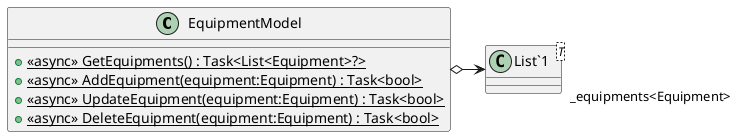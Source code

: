@startuml
class EquipmentModel {
    + {static} <<async>> GetEquipments() : Task<List<Equipment>?>
    + {static} <<async>> AddEquipment(equipment:Equipment) : Task<bool>
    + {static} <<async>> UpdateEquipment(equipment:Equipment) : Task<bool>
    + {static} <<async>> DeleteEquipment(equipment:Equipment) : Task<bool>
}
class "List`1"<T> {
}
EquipmentModel o-> "_equipments<Equipment>" "List`1"
@enduml
